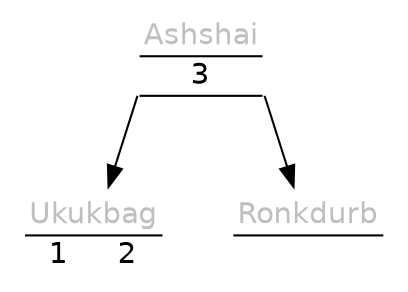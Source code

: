 digraph {
	graph [truecolor=true, bgcolor=transparent, fontname="Bitstream Vera Sans", splines=false];
	node [shape=none, fontname="Bitstream Vera Sans"];

	trunk0x10060fea0 [label = <
<table border="0" cellspacing="0">
	<tr><td border="0" colspan="1"><font color="Gray75">Ashshai</font></td></tr>
	<hr/>
	<tr>
	<td border="0" align="center" port="0">3</td>
	</tr>
	<hr/>
	<tr><td></td></tr>
</table>>];
	trunk0x10060fea0:0:sw -> trunk0x100511770;
	trunk0x10060fea0:0:se -> trunk0x1006525d0;
	trunk0x100511770 [label = <
<table border="0" cellspacing="0">
	<tr><td border="0" colspan="2"><font color="Gray75">Ukukbag</font></td></tr>
	<hr/>
	<tr>
	<td border="0" align="center" port="0">1</td>
	<td border="0" align="center" port="1">2</td>
	</tr>
</table>>];
	trunk0x1006525d0 [label = <
<table border="0" cellspacing="0">
	<tr><td border="0" colspan="1"><font color="Gray75">Ronkdurb</font></td></tr>
	<hr/>
	<tr>
	<td border="0" port="0">&nbsp;</td>
	</tr>
</table>>];
	node [color="Red"];
}
